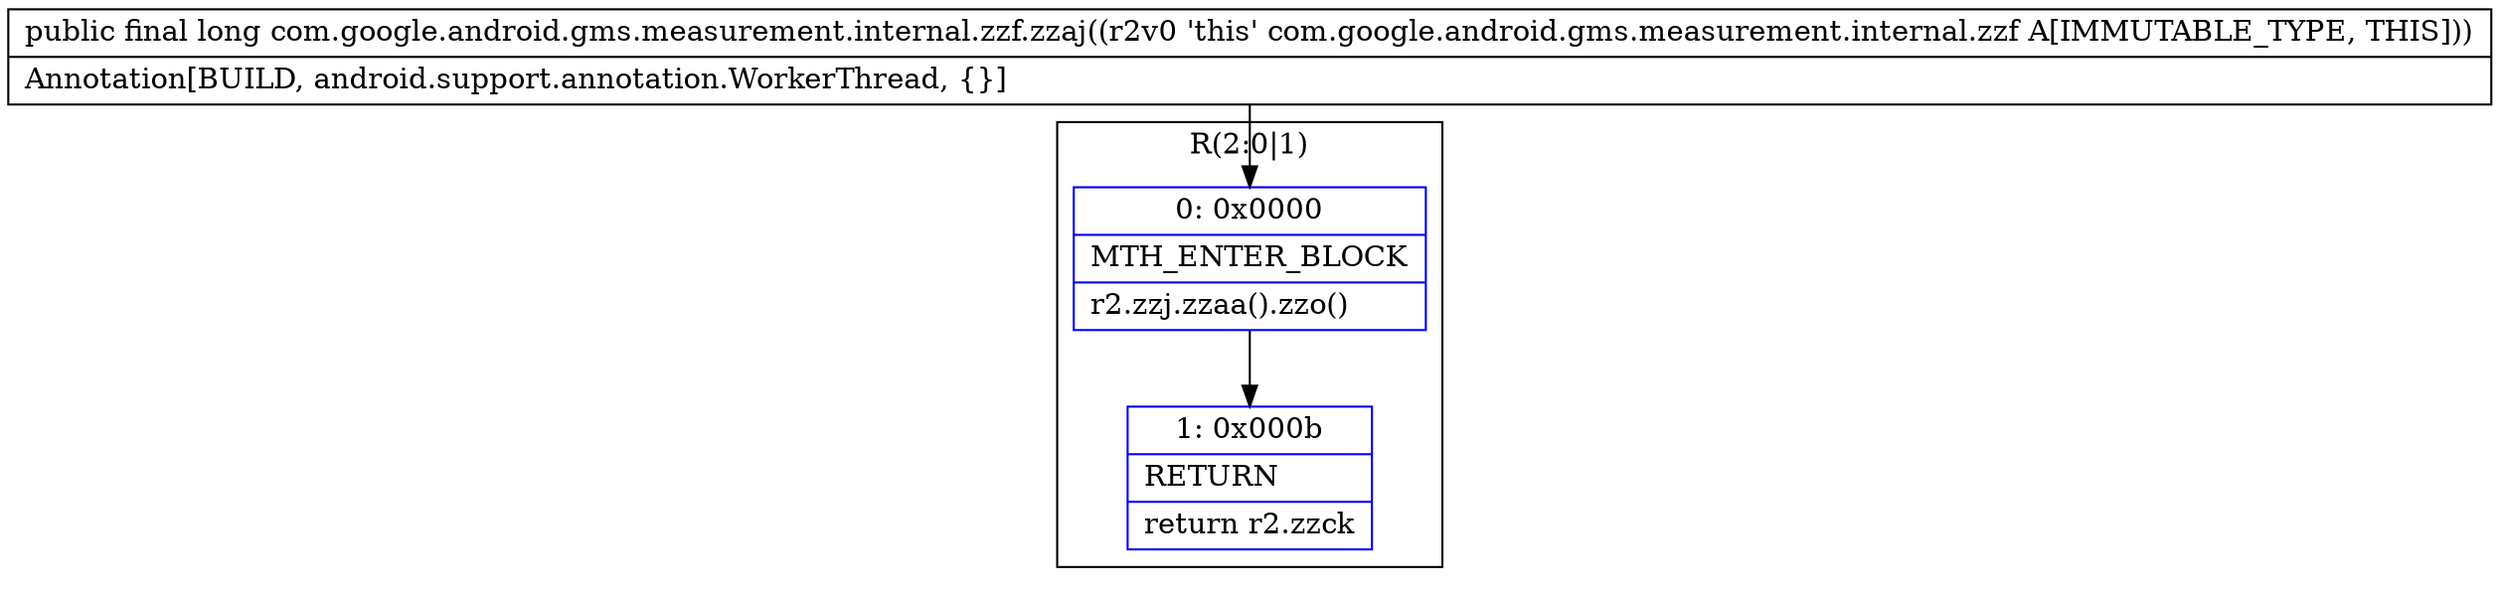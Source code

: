 digraph "CFG forcom.google.android.gms.measurement.internal.zzf.zzaj()J" {
subgraph cluster_Region_566442713 {
label = "R(2:0|1)";
node [shape=record,color=blue];
Node_0 [shape=record,label="{0\:\ 0x0000|MTH_ENTER_BLOCK\l|r2.zzj.zzaa().zzo()\l}"];
Node_1 [shape=record,label="{1\:\ 0x000b|RETURN\l|return r2.zzck\l}"];
}
MethodNode[shape=record,label="{public final long com.google.android.gms.measurement.internal.zzf.zzaj((r2v0 'this' com.google.android.gms.measurement.internal.zzf A[IMMUTABLE_TYPE, THIS]))  | Annotation[BUILD, android.support.annotation.WorkerThread, \{\}]\l}"];
MethodNode -> Node_0;
Node_0 -> Node_1;
}

